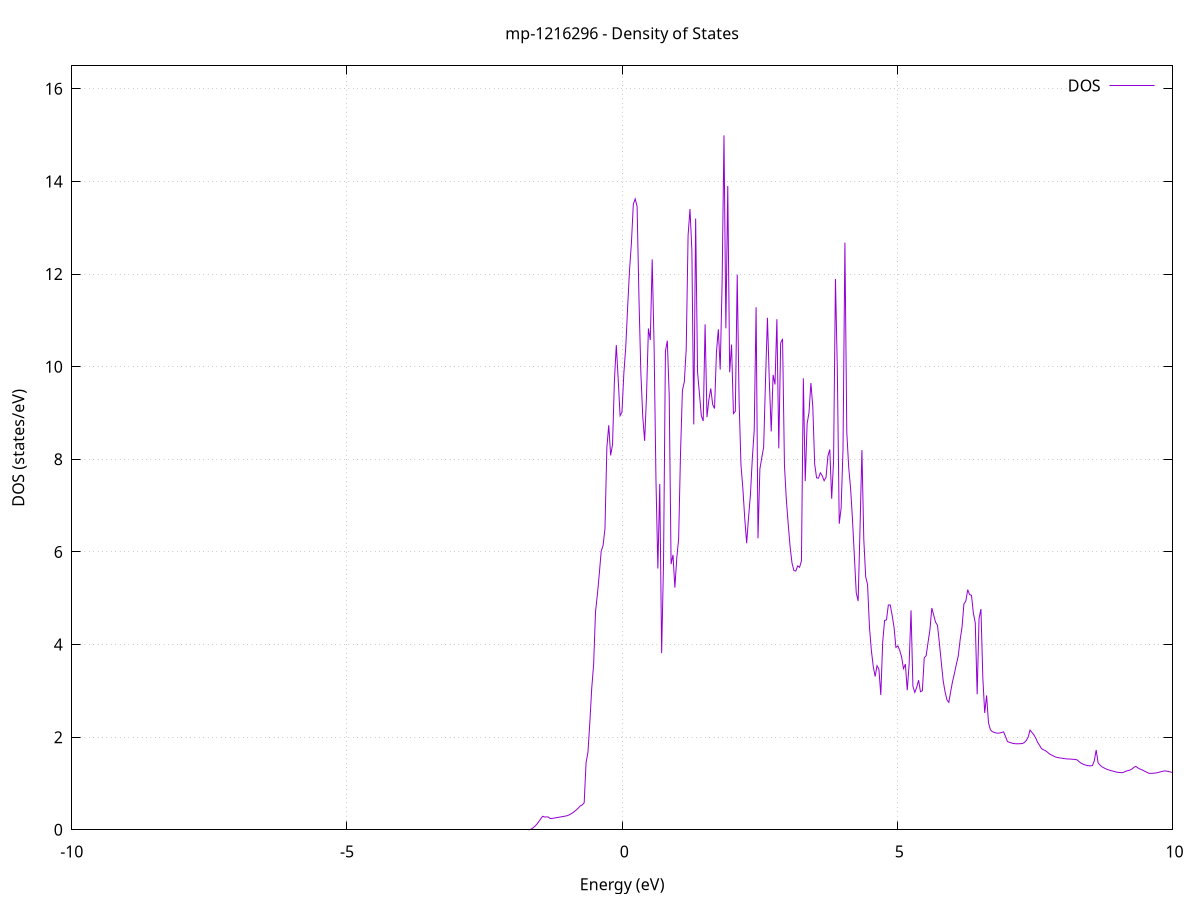 set title 'mp-1216296 - Density of States'
set xlabel 'Energy (eV)'
set ylabel 'DOS (states/eV)'
set grid
set xrange [-10:10]
set yrange [0:16.495]
set xzeroaxis lt -1
set terminal png size 800,600
set output 'mp-1216296_dos_gnuplot.png'
plot '-' using 1:2 with lines title 'DOS'
-36.563100 0.000000
-36.528800 0.000000
-36.494500 0.000000
-36.460100 0.000000
-36.425800 0.000000
-36.391500 0.000000
-36.357200 0.000000
-36.322800 0.000000
-36.288500 0.000000
-36.254200 0.000000
-36.219800 0.000000
-36.185500 0.000000
-36.151200 0.000000
-36.116900 0.000000
-36.082500 0.000000
-36.048200 0.000000
-36.013900 0.000000
-35.979500 0.000000
-35.945200 0.000000
-35.910900 0.000000
-35.876600 0.000000
-35.842200 0.000000
-35.807900 0.000000
-35.773600 0.000000
-35.739200 0.000000
-35.704900 0.000000
-35.670600 0.000000
-35.636300 0.000000
-35.601900 0.000000
-35.567600 0.000000
-35.533300 0.000000
-35.498900 0.000000
-35.464600 0.000000
-35.430300 0.000000
-35.395900 0.000000
-35.361600 0.000000
-35.327300 0.000000
-35.293000 0.000000
-35.258600 0.000000
-35.224300 0.000000
-35.190000 0.000000
-35.155600 0.000000
-35.121300 0.000000
-35.087000 0.000000
-35.052700 0.000000
-35.018300 0.000000
-34.984000 0.000000
-34.949700 0.000000
-34.915300 0.000000
-34.881000 0.000000
-34.846700 0.000000
-34.812400 0.000000
-34.778000 0.000000
-34.743700 0.000000
-34.709400 0.000000
-34.675000 0.000000
-34.640700 0.000000
-34.606400 0.000000
-34.572100 0.000000
-34.537700 0.000000
-34.503400 0.000000
-34.469100 0.000000
-34.434700 0.000000
-34.400400 0.000000
-34.366100 0.000000
-34.331800 0.000000
-34.297400 0.000000
-34.263100 0.000000
-34.228800 0.000000
-34.194400 0.000000
-34.160100 0.000000
-34.125800 0.000000
-34.091500 0.000000
-34.057100 0.000000
-34.022800 0.000000
-33.988500 0.000000
-33.954100 0.000000
-33.919800 0.000000
-33.885500 0.000000
-33.851200 0.000000
-33.816800 0.000000
-33.782500 0.000000
-33.748200 0.000000
-33.713800 0.000000
-33.679500 0.000000
-33.645200 0.000000
-33.610900 0.000000
-33.576500 0.000000
-33.542200 0.000000
-33.507900 0.000000
-33.473500 0.000000
-33.439200 5.727100
-33.404900 9.743800
-33.370600 27.306100
-33.336200 21.498800
-33.301900 7.374300
-33.267600 3.448700
-33.233200 5.599300
-33.198900 6.153700
-33.164600 7.596400
-33.130300 9.578300
-33.095900 17.807200
-33.061600 11.793300
-33.027300 9.758400
-32.992900 7.480700
-32.958600 0.000000
-32.924300 0.000000
-32.890000 0.000000
-32.855600 0.000000
-32.821300 0.000000
-32.787000 0.000000
-32.752600 0.000000
-32.718300 0.000000
-32.684000 0.000000
-32.649700 0.000000
-32.615300 0.000000
-32.581000 0.000000
-32.546700 0.000000
-32.512300 0.000000
-32.478000 0.000000
-32.443700 0.000000
-32.409400 0.000000
-32.375000 0.000000
-32.340700 0.000000
-32.306400 0.000000
-32.272000 0.000000
-32.237700 0.000000
-32.203400 0.000000
-32.169100 0.000000
-32.134700 0.000000
-32.100400 0.000000
-32.066100 0.000000
-32.031700 0.000000
-31.997400 0.000000
-31.963100 0.000000
-31.928800 0.000000
-31.894400 0.000000
-31.860100 0.000000
-31.825800 0.000000
-31.791400 0.000000
-31.757100 0.000000
-31.722800 0.000000
-31.688500 0.000000
-31.654100 0.000000
-31.619800 0.000000
-31.585500 0.000000
-31.551100 0.000000
-31.516800 0.000000
-31.482500 0.000000
-31.448200 0.000000
-31.413800 0.000000
-31.379500 0.000000
-31.345200 0.000000
-31.310800 0.000000
-31.276500 0.000000
-31.242200 0.000000
-31.207900 0.000000
-31.173500 0.000000
-31.139200 0.000000
-31.104900 0.000000
-31.070500 0.000000
-31.036200 0.000000
-31.001900 0.000000
-30.967600 0.000000
-30.933200 0.000000
-30.898900 0.000000
-30.864600 0.000000
-30.830200 0.000000
-30.795900 0.000000
-30.761600 0.000000
-30.727300 0.000000
-30.692900 0.000000
-30.658600 0.000000
-30.624300 0.000000
-30.589900 0.000000
-30.555600 0.000000
-30.521300 0.000000
-30.487000 0.000000
-30.452600 0.000000
-30.418300 0.000000
-30.384000 0.000000
-30.349600 0.000000
-30.315300 0.000000
-30.281000 0.000000
-30.246700 0.000000
-30.212300 0.000000
-30.178000 0.000000
-30.143700 0.000000
-30.109300 0.000000
-30.075000 0.000000
-30.040700 0.000000
-30.006400 0.000000
-29.972000 0.000000
-29.937700 0.000000
-29.903400 0.000000
-29.869000 0.000000
-29.834700 0.000000
-29.800400 0.000000
-29.766100 0.000000
-29.731700 0.000000
-29.697400 0.000000
-29.663100 0.000000
-29.628700 0.000000
-29.594400 0.000000
-29.560100 0.000000
-29.525800 0.000000
-29.491400 0.000000
-29.457100 0.000000
-29.422800 0.000000
-29.388400 0.000000
-29.354100 0.000000
-29.319800 0.000000
-29.285500 0.000000
-29.251100 0.000000
-29.216800 0.000000
-29.182500 0.000000
-29.148100 0.000000
-29.113800 0.000000
-29.079500 0.000000
-29.045200 0.000000
-29.010800 0.000000
-28.976500 0.000000
-28.942200 0.000000
-28.907800 0.000000
-28.873500 0.000000
-28.839200 0.000000
-28.804900 0.000000
-28.770500 0.000000
-28.736200 0.000000
-28.701900 0.000000
-28.667500 0.000000
-28.633200 0.000000
-28.598900 0.000000
-28.564600 0.000000
-28.530200 0.000000
-28.495900 0.000000
-28.461600 0.000000
-28.427200 0.000000
-28.392900 0.000000
-28.358600 0.000000
-28.324300 0.000000
-28.289900 0.000000
-28.255600 0.000000
-28.221300 0.000000
-28.186900 0.000000
-28.152600 0.000000
-28.118300 0.000000
-28.084000 0.000000
-28.049600 0.000000
-28.015300 0.000000
-27.981000 0.000000
-27.946600 0.000000
-27.912300 0.000000
-27.878000 0.000000
-27.843700 0.000000
-27.809300 0.000000
-27.775000 0.000000
-27.740700 0.000000
-27.706300 0.000000
-27.672000 0.000000
-27.637700 0.000000
-27.603400 0.000000
-27.569000 0.000000
-27.534700 0.000000
-27.500400 0.000000
-27.466000 0.000000
-27.431700 0.000000
-27.397400 0.000000
-27.363100 0.000000
-27.328700 0.000000
-27.294400 0.000000
-27.260100 0.000000
-27.225700 0.000000
-27.191400 0.000000
-27.157100 0.000000
-27.122800 0.000000
-27.088400 0.000000
-27.054100 0.000000
-27.019800 0.000000
-26.985400 0.000000
-26.951100 0.000000
-26.916800 0.000000
-26.882500 0.000000
-26.848100 0.000000
-26.813800 0.000000
-26.779500 0.000000
-26.745100 0.000000
-26.710800 0.000000
-26.676500 0.000000
-26.642200 0.000000
-26.607800 0.000000
-26.573500 0.000000
-26.539200 0.000000
-26.504800 0.000000
-26.470500 0.000000
-26.436200 0.000000
-26.401900 0.000000
-26.367500 0.000000
-26.333200 0.000000
-26.298900 0.000000
-26.264500 0.000000
-26.230200 0.000000
-26.195900 0.000000
-26.161600 0.000000
-26.127200 0.000000
-26.092900 0.000000
-26.058600 0.000000
-26.024200 0.000000
-25.989900 0.000000
-25.955600 0.000000
-25.921300 0.000000
-25.886900 0.000000
-25.852600 0.000000
-25.818300 0.000000
-25.783900 0.000000
-25.749600 0.000000
-25.715300 0.000000
-25.681000 0.000000
-25.646600 0.000000
-25.612300 0.000000
-25.578000 0.000000
-25.543600 0.000000
-25.509300 0.000000
-25.475000 0.000000
-25.440700 0.000000
-25.406300 0.000000
-25.372000 0.000000
-25.337700 0.000000
-25.303300 0.000000
-25.269000 0.000000
-25.234700 0.000000
-25.200400 0.000000
-25.166000 0.000000
-25.131700 0.000000
-25.097400 0.000000
-25.063000 0.000000
-25.028700 0.000000
-24.994400 0.000000
-24.960100 0.000000
-24.925700 0.000000
-24.891400 0.000000
-24.857100 0.000000
-24.822700 0.000000
-24.788400 0.000000
-24.754100 0.000000
-24.719800 0.000000
-24.685400 0.000000
-24.651100 0.000000
-24.616800 0.000000
-24.582400 0.000000
-24.548100 0.000000
-24.513800 0.000000
-24.479500 0.000000
-24.445100 0.000000
-24.410800 0.000000
-24.376500 0.000000
-24.342100 0.000000
-24.307800 0.000000
-24.273500 0.000000
-24.239200 0.000000
-24.204800 0.000000
-24.170500 0.000000
-24.136200 0.000000
-24.101800 0.000000
-24.067500 0.000000
-24.033200 0.000000
-23.998900 0.000000
-23.964500 0.000000
-23.930200 0.000000
-23.895900 0.000000
-23.861500 0.000000
-23.827200 0.000000
-23.792900 0.000000
-23.758600 0.000000
-23.724200 0.000000
-23.689900 0.000000
-23.655600 0.000000
-23.621200 0.000000
-23.586900 0.000000
-23.552600 0.000000
-23.518300 0.000000
-23.483900 0.000000
-23.449600 0.000000
-23.415300 0.000000
-23.380900 0.000000
-23.346600 0.000000
-23.312300 0.000000
-23.278000 0.000000
-23.243600 0.000000
-23.209300 0.000000
-23.175000 0.000000
-23.140600 0.000000
-23.106300 0.000000
-23.072000 0.000000
-23.037700 0.000000
-23.003300 0.000000
-22.969000 0.000000
-22.934700 0.000000
-22.900300 0.000000
-22.866000 0.000000
-22.831700 0.000000
-22.797400 0.000000
-22.763000 0.000000
-22.728700 0.000000
-22.694400 0.000000
-22.660000 0.000000
-22.625700 0.000000
-22.591400 0.000000
-22.557100 0.000000
-22.522700 0.000000
-22.488400 0.000000
-22.454100 0.000000
-22.419700 0.000000
-22.385400 0.000000
-22.351100 0.000000
-22.316800 0.000000
-22.282400 0.000000
-22.248100 0.000000
-22.213800 0.000000
-22.179400 0.000000
-22.145100 0.000000
-22.110800 0.000000
-22.076500 0.000000
-22.042100 0.000000
-22.007800 0.000000
-21.973500 0.000000
-21.939100 0.000000
-21.904800 0.000000
-21.870500 0.000000
-21.836200 0.000000
-21.801800 0.000000
-21.767500 0.000000
-21.733200 0.000000
-21.698800 0.000000
-21.664500 0.000000
-21.630200 0.000000
-21.595900 0.000000
-21.561500 0.000000
-21.527200 0.000000
-21.492900 0.000000
-21.458500 0.000000
-21.424200 0.000000
-21.389900 0.000000
-21.355600 0.000000
-21.321200 0.000000
-21.286900 0.000000
-21.252600 0.000000
-21.218200 0.000000
-21.183900 0.000000
-21.149600 0.000000
-21.115300 0.000000
-21.080900 0.000000
-21.046600 0.000000
-21.012300 0.000000
-20.977900 0.000000
-20.943600 0.000000
-20.909300 0.000000
-20.875000 0.000000
-20.840600 0.000000
-20.806300 0.000000
-20.772000 0.000000
-20.737600 0.000000
-20.703300 0.000000
-20.669000 0.000000
-20.634700 0.000000
-20.600300 0.000000
-20.566000 0.000000
-20.531700 0.000000
-20.497300 0.000000
-20.463000 0.000000
-20.428700 0.000000
-20.394400 0.000000
-20.360000 0.000000
-20.325700 0.000000
-20.291400 0.000000
-20.257000 0.000000
-20.222700 0.000000
-20.188400 0.000000
-20.154100 0.000000
-20.119700 0.000000
-20.085400 0.000000
-20.051100 0.000000
-20.016700 0.000000
-19.982400 0.000000
-19.948100 0.000000
-19.913800 0.000000
-19.879400 0.000000
-19.845100 0.000000
-19.810800 0.000000
-19.776400 0.000000
-19.742100 0.000000
-19.707800 0.000000
-19.673500 0.000000
-19.639100 0.000000
-19.604800 0.000000
-19.570500 0.000000
-19.536100 0.000000
-19.501800 0.000000
-19.467500 0.000000
-19.433200 0.000000
-19.398800 0.000000
-19.364500 0.000000
-19.330200 0.000000
-19.295800 0.000000
-19.261500 0.000000
-19.227200 0.000000
-19.192900 0.000000
-19.158500 0.000000
-19.124200 0.000000
-19.089900 0.000000
-19.055500 0.000000
-19.021200 0.000000
-18.986900 0.000000
-18.952600 0.000000
-18.918200 0.000000
-18.883900 0.000000
-18.849600 0.000000
-18.815200 0.000000
-18.780900 0.000000
-18.746600 0.000000
-18.712300 0.000000
-18.677900 0.000000
-18.643600 0.000000
-18.609300 0.000000
-18.574900 0.000000
-18.540600 0.000000
-18.506300 0.000000
-18.472000 0.000000
-18.437600 0.000000
-18.403300 0.000000
-18.369000 0.000000
-18.334600 0.000000
-18.300300 0.000000
-18.266000 0.000000
-18.231700 0.000000
-18.197300 0.000000
-18.163000 0.000000
-18.128700 0.000000
-18.094300 0.000000
-18.060000 0.000000
-18.025700 0.000000
-17.991400 0.000000
-17.957000 0.000000
-17.922700 0.000000
-17.888400 0.000000
-17.854000 0.000000
-17.819700 0.000000
-17.785400 0.000000
-17.751100 0.000000
-17.716700 0.000000
-17.682400 0.000000
-17.648100 0.000000
-17.613700 0.000000
-17.579400 0.000000
-17.545100 0.000000
-17.510800 0.000000
-17.476400 0.000000
-17.442100 0.000000
-17.407800 0.000000
-17.373400 0.000000
-17.339100 0.000000
-17.304800 0.000000
-17.270500 0.000000
-17.236100 0.000000
-17.201800 0.000000
-17.167500 0.000000
-17.133100 0.000000
-17.098800 0.000000
-17.064500 0.000000
-17.030200 0.000000
-16.995800 0.000000
-16.961500 0.000000
-16.927200 0.000000
-16.892800 0.000000
-16.858500 0.000000
-16.824200 0.000000
-16.789900 0.000000
-16.755500 0.000000
-16.721200 0.000000
-16.686900 0.000000
-16.652500 0.000000
-16.618200 0.000000
-16.583900 0.000000
-16.549600 0.000000
-16.515200 0.000000
-16.480900 0.000000
-16.446600 0.000000
-16.412200 0.000000
-16.377900 0.000000
-16.343600 0.000000
-16.309300 0.000000
-16.274900 0.000000
-16.240600 0.000000
-16.206300 0.000000
-16.171900 0.000000
-16.137600 0.000000
-16.103300 0.000000
-16.069000 0.000000
-16.034600 0.000000
-16.000300 0.000000
-15.966000 0.000000
-15.931600 0.000000
-15.897300 0.000000
-15.863000 0.000000
-15.828700 0.000000
-15.794300 0.000000
-15.760000 0.000000
-15.725700 0.000000
-15.691300 0.000000
-15.657000 0.000000
-15.622700 0.000000
-15.588400 0.000000
-15.554000 0.000000
-15.519700 0.000000
-15.485400 0.000000
-15.451000 0.000000
-15.416700 0.000000
-15.382400 0.000000
-15.348100 0.000000
-15.313700 0.000000
-15.279400 0.000000
-15.245100 0.000000
-15.210700 0.000000
-15.176400 0.000000
-15.142100 0.000000
-15.107800 0.000000
-15.073400 0.000000
-15.039100 0.000000
-15.004800 0.000000
-14.970400 0.000000
-14.936100 0.000000
-14.901800 0.000000
-14.867500 0.000000
-14.833100 0.000000
-14.798800 0.000000
-14.764500 0.000000
-14.730100 0.000000
-14.695800 0.000000
-14.661500 0.000000
-14.627200 0.000000
-14.592800 0.000000
-14.558500 0.000000
-14.524200 0.000000
-14.489800 0.000000
-14.455500 0.000000
-14.421200 0.000000
-14.386900 0.000000
-14.352500 0.000000
-14.318200 0.000000
-14.283900 0.000000
-14.249500 0.000000
-14.215200 0.000000
-14.180900 0.000000
-14.146600 0.000000
-14.112200 0.000000
-14.077900 0.000000
-14.043600 0.000000
-14.009200 0.000000
-13.974900 0.000000
-13.940600 0.000000
-13.906300 0.000000
-13.871900 0.000000
-13.837600 0.000000
-13.803300 0.000000
-13.768900 0.000000
-13.734600 0.000000
-13.700300 0.000000
-13.666000 0.000000
-13.631600 0.000000
-13.597300 0.000000
-13.563000 0.000000
-13.528600 0.000000
-13.494300 0.000000
-13.460000 0.000000
-13.425700 0.000000
-13.391300 0.000000
-13.357000 0.000000
-13.322700 0.000000
-13.288300 0.000000
-13.254000 0.000000
-13.219700 0.000000
-13.185400 0.000000
-13.151000 0.000000
-13.116700 0.000000
-13.082400 0.000000
-13.048000 0.000000
-13.013700 0.000000
-12.979400 0.000000
-12.945100 0.000000
-12.910700 0.000000
-12.876400 0.000000
-12.842100 0.000000
-12.807700 0.000000
-12.773400 0.000000
-12.739100 0.000000
-12.704800 0.000000
-12.670400 0.000000
-12.636100 0.000000
-12.601800 0.000000
-12.567400 0.000000
-12.533100 0.000000
-12.498800 0.000000
-12.464500 0.000000
-12.430100 0.000000
-12.395800 0.000000
-12.361500 0.000000
-12.327100 0.000000
-12.292800 0.000000
-12.258500 0.000000
-12.224200 0.000000
-12.189800 0.000000
-12.155500 0.000000
-12.121200 0.000000
-12.086800 0.000000
-12.052500 0.000000
-12.018200 0.000000
-11.983900 0.000000
-11.949500 0.000000
-11.915200 0.000000
-11.880900 0.000000
-11.846500 0.000000
-11.812200 0.000000
-11.777900 0.000000
-11.743600 0.000000
-11.709200 0.000000
-11.674900 0.000000
-11.640600 0.000000
-11.606200 0.000000
-11.571900 0.000000
-11.537600 0.000000
-11.503300 0.000000
-11.468900 0.000000
-11.434600 0.000000
-11.400300 0.000000
-11.365900 0.000000
-11.331600 0.000000
-11.297300 0.000000
-11.263000 0.000000
-11.228600 0.000000
-11.194300 0.000000
-11.160000 0.000000
-11.125600 0.000000
-11.091300 0.000000
-11.057000 0.000000
-11.022700 0.000000
-10.988300 0.000000
-10.954000 0.000000
-10.919700 0.000000
-10.885300 0.000000
-10.851000 0.000000
-10.816700 0.000000
-10.782400 0.000000
-10.748000 0.000000
-10.713700 0.000000
-10.679400 0.000000
-10.645000 0.000000
-10.610700 0.000000
-10.576400 0.000000
-10.542100 0.000000
-10.507700 0.000000
-10.473400 0.000000
-10.439100 0.000000
-10.404700 0.000000
-10.370400 0.000000
-10.336100 0.000000
-10.301800 0.000000
-10.267400 0.000000
-10.233100 0.000000
-10.198800 0.000000
-10.164400 0.000000
-10.130100 0.000000
-10.095800 0.000000
-10.061500 0.000000
-10.027100 0.000000
-9.992800 0.000000
-9.958500 0.000000
-9.924100 0.000000
-9.889800 0.000000
-9.855500 0.000000
-9.821200 0.000000
-9.786800 0.000000
-9.752500 0.000000
-9.718200 0.000000
-9.683800 0.000000
-9.649500 0.000000
-9.615200 0.000000
-9.580900 0.000000
-9.546500 0.000000
-9.512200 0.000000
-9.477900 0.000000
-9.443500 0.000000
-9.409200 0.000000
-9.374900 0.000000
-9.340600 0.000000
-9.306200 0.000000
-9.271900 0.000000
-9.237600 0.000000
-9.203200 0.000000
-9.168900 0.000000
-9.134600 0.000000
-9.100300 0.000000
-9.065900 0.000000
-9.031600 0.000000
-8.997300 0.000000
-8.962900 0.000000
-8.928600 0.000000
-8.894300 0.000000
-8.859900 0.000000
-8.825600 0.000000
-8.791300 0.000000
-8.757000 0.000000
-8.722600 0.000000
-8.688300 0.000000
-8.654000 0.000000
-8.619600 0.000000
-8.585300 0.000000
-8.551000 0.000000
-8.516700 0.000000
-8.482300 0.000000
-8.448000 0.000000
-8.413700 0.000000
-8.379300 0.000000
-8.345000 0.000000
-8.310700 0.000000
-8.276400 0.000000
-8.242000 0.000000
-8.207700 0.000000
-8.173400 0.000000
-8.139000 0.000000
-8.104700 0.000000
-8.070400 0.000000
-8.036100 0.000000
-8.001700 0.000000
-7.967400 0.000000
-7.933100 0.000000
-7.898700 0.000000
-7.864400 0.000000
-7.830100 0.000000
-7.795800 0.000000
-7.761400 0.000000
-7.727100 0.000000
-7.692800 0.000000
-7.658400 0.000000
-7.624100 0.000000
-7.589800 0.000000
-7.555500 0.000000
-7.521100 0.000000
-7.486800 0.000000
-7.452500 0.000000
-7.418100 0.000000
-7.383800 0.000000
-7.349500 0.000000
-7.315200 0.000000
-7.280800 0.000000
-7.246500 0.000000
-7.212200 0.000000
-7.177800 0.000000
-7.143500 0.000000
-7.109200 0.000000
-7.074900 0.000000
-7.040500 0.000000
-7.006200 0.000000
-6.971900 0.000000
-6.937500 0.000000
-6.903200 0.000000
-6.868900 0.000000
-6.834600 0.000000
-6.800200 0.000000
-6.765900 0.000000
-6.731600 0.000000
-6.697200 0.000000
-6.662900 0.000000
-6.628600 0.000000
-6.594300 0.000000
-6.559900 0.000000
-6.525600 0.000000
-6.491300 0.000000
-6.456900 0.000000
-6.422600 0.000000
-6.388300 0.000000
-6.354000 0.000000
-6.319600 0.000000
-6.285300 0.000000
-6.251000 0.000000
-6.216600 0.000000
-6.182300 0.000000
-6.148000 0.000000
-6.113700 0.000000
-6.079300 0.000000
-6.045000 0.000000
-6.010700 0.000000
-5.976300 0.000000
-5.942000 0.000000
-5.907700 0.000000
-5.873400 0.000000
-5.839000 0.000000
-5.804700 0.000000
-5.770400 0.000000
-5.736000 0.000000
-5.701700 0.000000
-5.667400 0.000000
-5.633100 0.000000
-5.598700 0.000000
-5.564400 0.000000
-5.530100 0.000000
-5.495700 0.000000
-5.461400 0.000000
-5.427100 0.000000
-5.392800 0.000000
-5.358400 0.000000
-5.324100 0.000000
-5.289800 0.000000
-5.255400 0.000000
-5.221100 0.000000
-5.186800 0.000000
-5.152500 0.000000
-5.118100 0.000000
-5.083800 0.000000
-5.049500 0.000000
-5.015100 0.000000
-4.980800 0.000000
-4.946500 0.000000
-4.912200 0.000000
-4.877800 0.000000
-4.843500 0.000000
-4.809200 0.000000
-4.774800 0.000000
-4.740500 0.000000
-4.706200 0.000000
-4.671900 0.000000
-4.637500 0.000000
-4.603200 0.000000
-4.568900 0.000000
-4.534500 0.000000
-4.500200 0.000000
-4.465900 0.000000
-4.431600 0.000000
-4.397200 0.000000
-4.362900 0.000000
-4.328600 0.000000
-4.294200 0.000000
-4.259900 0.000000
-4.225600 0.000000
-4.191300 0.000000
-4.156900 0.000000
-4.122600 0.000000
-4.088300 0.000000
-4.053900 0.000000
-4.019600 0.000000
-3.985300 0.000000
-3.951000 0.000000
-3.916600 0.000000
-3.882300 0.000000
-3.848000 0.000000
-3.813600 0.000000
-3.779300 0.000000
-3.745000 0.000000
-3.710700 0.000000
-3.676300 0.000000
-3.642000 0.000000
-3.607700 0.000000
-3.573300 0.000000
-3.539000 0.000000
-3.504700 0.000000
-3.470400 0.000000
-3.436000 0.000000
-3.401700 0.000000
-3.367400 0.000000
-3.333000 0.000000
-3.298700 0.000000
-3.264400 0.000000
-3.230100 0.000000
-3.195700 0.000000
-3.161400 0.000000
-3.127100 0.000000
-3.092700 0.000000
-3.058400 0.000000
-3.024100 0.000000
-2.989800 0.000000
-2.955400 0.000000
-2.921100 0.000000
-2.886800 0.000000
-2.852400 0.000000
-2.818100 0.000000
-2.783800 0.000000
-2.749500 0.000000
-2.715100 0.000000
-2.680800 0.000000
-2.646500 0.000000
-2.612100 0.000000
-2.577800 0.000000
-2.543500 0.000000
-2.509200 0.000000
-2.474800 0.000000
-2.440500 0.000000
-2.406200 0.000000
-2.371800 0.000000
-2.337500 0.000000
-2.303200 0.000000
-2.268900 0.000000
-2.234500 0.000000
-2.200200 0.000000
-2.165900 0.000000
-2.131500 0.000000
-2.097200 0.000000
-2.062900 0.000000
-2.028600 0.000000
-1.994200 0.000000
-1.959900 0.000000
-1.925600 0.000000
-1.891200 0.000000
-1.856900 0.000000
-1.822600 0.000000
-1.788300 0.000000
-1.753900 0.000000
-1.719600 0.000000
-1.685300 0.000800
-1.650900 0.016800
-1.616600 0.043400
-1.582300 0.078700
-1.548000 0.123700
-1.513600 0.179800
-1.479300 0.235800
-1.445000 0.291900
-1.410600 0.275800
-1.376300 0.278000
-1.342000 0.274800
-1.307700 0.243800
-1.273300 0.244500
-1.239000 0.251800
-1.204700 0.259100
-1.170300 0.266400
-1.136000 0.273700
-1.101700 0.281000
-1.067400 0.288300
-1.033000 0.295600
-0.998700 0.303900
-0.964400 0.320600
-0.930000 0.342800
-0.895700 0.369300
-0.861400 0.400100
-0.827100 0.435100
-0.792700 0.474500
-0.758400 0.517700
-0.724100 0.538100
-0.689700 0.583600
-0.655400 1.451200
-0.621100 1.675900
-0.586800 2.325200
-0.552400 3.057500
-0.518100 3.574600
-0.483800 4.708000
-0.449400 5.083100
-0.415100 5.525900
-0.380800 6.013300
-0.346500 6.140500
-0.312100 6.501500
-0.277800 8.248100
-0.243500 8.734700
-0.209100 8.084800
-0.174800 8.315000
-0.140500 9.696200
-0.106200 10.465900
-0.071800 9.729200
-0.037500 8.941700
-0.003200 9.018600
0.031200 9.857500
0.065500 10.423400
0.099800 11.281800
0.134100 12.085200
0.168500 12.667700
0.202800 13.505800
0.237100 13.622500
0.271500 13.461500
0.305800 11.476500
0.340100 9.866600
0.374400 8.924600
0.408800 8.398200
0.443100 9.379500
0.477400 10.823900
0.511800 10.576900
0.546100 12.316100
0.580400 10.452000
0.614700 7.536300
0.649100 5.640600
0.683400 7.464300
0.717700 3.813800
0.752100 5.784100
0.786400 10.331800
0.820700 10.561300
0.855000 9.387000
0.889400 5.736100
0.923700 5.936600
0.958000 5.228400
0.992400 5.864100
1.026700 6.283300
1.061000 8.147800
1.095300 9.492600
1.129700 9.672000
1.164000 10.377900
1.198300 12.834200
1.232700 13.403700
1.267000 12.513000
1.301300 8.752800
1.335600 13.197800
1.370000 9.885200
1.404300 9.416700
1.438600 8.942800
1.473000 8.827200
1.507300 10.914400
1.541600 8.911100
1.575900 9.287000
1.610300 9.529500
1.644600 9.183700
1.678900 9.096000
1.713300 10.309300
1.747600 10.807200
1.781900 9.937500
1.816200 11.801100
1.850600 14.995500
1.884900 10.827500
1.919200 13.901800
1.953600 9.879400
1.987900 10.476900
2.022200 8.986600
2.056500 9.035700
2.090900 11.986400
2.125200 9.249900
2.159500 7.868300
2.193900 7.364700
2.228200 6.714900
2.262500 6.187900
2.296800 6.743000
2.331200 7.237400
2.365500 8.020900
2.399800 8.627700
2.434200 11.282200
2.468500 6.295200
2.502800 7.793500
2.537100 8.033100
2.571500 8.265200
2.605800 9.736400
2.640100 11.056600
2.674500 9.679000
2.708800 8.601100
2.743100 9.822900
2.777400 9.616400
2.811800 11.025000
2.846100 8.236500
2.880400 10.510400
2.914800 10.600300
2.949100 7.871900
2.983400 7.129300
3.017700 6.596500
3.052100 6.109100
3.086400 5.759100
3.120700 5.599000
3.155100 5.586700
3.189400 5.699100
3.223700 5.667700
3.258000 5.807400
3.292400 9.748000
3.326700 7.528400
3.361000 8.764900
3.395400 9.013200
3.429700 9.646600
3.464000 9.138700
3.498300 7.900200
3.532700 7.600700
3.567000 7.590400
3.601300 7.707900
3.635700 7.643400
3.670000 7.536800
3.704300 7.609100
3.738600 8.070600
3.773000 8.210700
3.807300 7.146800
3.841600 7.964500
3.876000 11.896200
3.910300 9.896700
3.944600 6.608000
3.978900 6.948300
4.013300 8.219000
4.047600 12.678500
4.081900 8.585200
4.116300 7.831800
4.150600 7.378000
4.184900 6.711900
4.219200 5.918800
4.253600 5.120500
4.287900 4.938100
4.322200 6.501900
4.356600 8.200900
4.390900 6.267000
4.425200 5.466400
4.459500 5.290600
4.493900 4.373700
4.528200 3.874900
4.562500 3.527500
4.596900 3.309900
4.631200 3.543600
4.665500 3.463400
4.699800 2.910900
4.734200 4.045500
4.768500 4.518800
4.802800 4.532600
4.837200 4.854900
4.871500 4.854300
4.905800 4.631200
4.940100 4.377500
4.974500 3.937800
5.008800 3.969900
5.043100 3.877400
5.077500 3.732400
5.111800 3.479600
5.146100 3.577200
5.180400 3.013800
5.214800 3.583800
5.249100 4.737700
5.283400 3.096600
5.317800 2.966500
5.352100 3.075600
5.386400 3.229400
5.420700 2.981700
5.455100 3.001100
5.489400 3.714700
5.523700 3.759000
5.558100 4.044900
5.592400 4.318500
5.626700 4.788000
5.661000 4.634100
5.695400 4.481200
5.729700 4.416600
5.764000 4.034500
5.798400 3.624500
5.832700 3.222000
5.867000 2.981900
5.901300 2.808000
5.935700 2.751400
5.970000 2.987100
6.004300 3.207900
6.038700 3.382300
6.073000 3.575200
6.107300 3.754100
6.141600 4.103000
6.176000 4.379700
6.210300 4.878400
6.244600 4.936500
6.279000 5.183700
6.313300 5.077900
6.347600 5.063100
6.381900 4.676500
6.416300 4.468100
6.450600 2.926700
6.484900 4.565500
6.519300 4.765700
6.553600 3.281500
6.587900 2.521800
6.622200 2.900800
6.656600 2.310500
6.690900 2.160300
6.725200 2.120300
6.759600 2.101900
6.793900 2.090900
6.828200 2.086900
6.862500 2.089000
6.896900 2.102700
6.931200 2.113400
6.965500 2.015200
6.999900 1.906200
7.034200 1.887700
7.068500 1.877600
7.102800 1.864100
7.137200 1.858800
7.171500 1.857300
7.205800 1.857400
7.240200 1.859100
7.274500 1.862400
7.308800 1.884500
7.343100 1.927400
7.377500 2.000300
7.411800 2.154400
7.446100 2.101400
7.480500 2.051600
7.514800 1.980600
7.549100 1.888000
7.583400 1.828100
7.617800 1.754100
7.652100 1.729600
7.686400 1.710400
7.720800 1.683600
7.755100 1.646300
7.789400 1.620300
7.823700 1.601800
7.858100 1.579500
7.892400 1.565400
7.926700 1.557200
7.961100 1.550400
7.995400 1.544000
8.029700 1.537800
8.064000 1.532600
8.098400 1.529100
8.132700 1.527200
8.167000 1.524500
8.201400 1.521000
8.235700 1.517500
8.270000 1.507700
8.304300 1.470100
8.338700 1.437500
8.373000 1.419000
8.407300 1.402000
8.441700 1.390500
8.476000 1.382700
8.510300 1.380700
8.544600 1.386300
8.579000 1.488600
8.613300 1.722600
8.647600 1.446800
8.682000 1.399200
8.716300 1.361400
8.750600 1.338700
8.784900 1.317800
8.819300 1.302000
8.853600 1.286800
8.887900 1.275600
8.922300 1.265500
8.956600 1.254100
8.990900 1.243400
9.025200 1.238200
9.059600 1.234300
9.093900 1.233300
9.128200 1.250300
9.162600 1.269000
9.196900 1.278600
9.231200 1.291400
9.265500 1.314200
9.299900 1.348800
9.334200 1.369300
9.368500 1.337600
9.402900 1.314000
9.437200 1.299000
9.471500 1.279400
9.505800 1.258300
9.540200 1.237900
9.574500 1.217400
9.608800 1.218500
9.643200 1.220600
9.677500 1.223100
9.711800 1.229300
9.746100 1.239800
9.780500 1.250500
9.814800 1.261100
9.849100 1.270600
9.883500 1.268100
9.917800 1.261900
9.952100 1.252000
9.986400 1.240400
10.020800 1.231700
10.055100 1.223800
10.089400 1.215600
10.123800 1.207000
10.158100 1.197700
10.192400 1.187900
10.226700 1.178100
10.261100 1.113500
10.295400 1.103100
10.329700 1.093200
10.364100 1.077300
10.398400 1.054700
10.432700 1.389100
10.467000 1.094500
10.501400 0.986800
10.535700 0.987400
10.570000 0.989900
10.604400 1.003000
10.638700 1.032800
10.673000 1.052400
10.707300 1.045600
10.741700 1.019400
10.776000 0.969300
10.810300 0.899000
10.844700 0.854700
10.879000 0.832800
10.913300 0.817400
10.947600 0.808900
10.982000 0.804600
11.016300 0.804400
11.050600 0.808500
11.085000 0.816800
11.119300 0.828100
11.153600 0.873600
11.187900 0.879000
11.222300 0.853200
11.256600 0.837900
11.290900 0.833100
11.325300 0.831400
11.359600 0.827800
11.393900 0.830700
11.428200 0.820900
11.462600 0.802300
11.496900 0.781300
11.531200 0.761000
11.565600 0.740800
11.599900 0.723700
11.634200 0.708000
11.668500 0.693700
11.702900 0.679800
11.737200 0.658700
11.771500 0.634900
11.805900 0.611100
11.840200 0.591900
11.874500 0.580900
11.908800 0.575400
11.943200 0.567700
11.977500 0.558400
12.011800 0.548300
12.046200 0.538400
12.080500 0.537500
12.114800 0.534900
12.149100 0.527100
12.183500 0.514100
12.217800 0.497300
12.252100 0.480000
12.286500 0.462500
12.320800 0.444800
12.355100 0.426900
12.389400 0.407900
12.423800 0.388500
12.458100 0.370100
12.492400 0.550900
12.526800 0.894900
12.561100 1.676500
12.595400 1.598500
12.629700 2.195800
12.664100 2.040300
12.698400 1.992500
12.732700 2.222000
12.767100 2.377500
12.801400 2.122200
12.835700 1.874200
12.870000 1.729700
12.904400 1.621400
12.938700 1.502400
12.973000 1.539000
13.007400 1.649100
13.041700 1.738500
13.076000 1.708800
13.110300 1.650800
13.144700 1.712800
13.179000 1.864800
13.213300 1.909600
13.247700 1.890900
13.282000 1.913900
13.316300 1.925700
13.350600 1.914500
13.385000 1.865100
13.419300 1.794500
13.453600 1.790100
13.488000 1.822800
13.522300 1.898100
13.556600 1.895000
13.590900 1.842900
13.625300 1.787500
13.659600 1.733800
13.693900 1.681400
13.728300 1.628000
13.762600 1.559800
13.796900 1.510300
13.831200 1.507600
13.865600 1.465400
13.899900 1.395100
13.934200 1.358200
13.968600 1.340100
14.002900 1.328600
14.037200 1.317600
14.071500 1.319400
14.105900 1.320200
14.140200 1.305100
14.174500 1.248200
14.208900 1.193400
14.243200 1.155300
14.277500 1.131000
14.311800 1.110300
14.346200 1.100700
14.380500 1.098800
14.414800 1.098700
14.449200 1.104000
14.483500 1.115400
14.517800 1.138600
14.552100 1.173800
14.586500 1.221000
14.620800 1.341700
14.655100 1.272300
14.689500 1.310700
14.723800 1.327900
14.758100 1.369000
14.792400 1.410300
14.826800 1.445700
14.861100 1.490100
14.895400 1.536500
14.929800 1.575300
14.964100 1.588400
14.998400 1.574500
15.032700 1.546300
15.067100 1.515200
15.101400 1.476800
15.135700 1.437700
15.170100 1.412900
15.204400 1.398000
15.238700 1.392300
15.273000 1.387200
15.307400 1.384700
15.341700 1.374800
15.376000 1.374800
15.410400 1.365400
15.444700 1.347300
15.479000 1.361400
15.513300 1.357500
15.547700 1.358800
15.582000 1.375800
15.616300 1.401700
15.650700 1.412500
15.685000 1.425600
15.719300 1.442700
15.753600 1.466200
15.788000 1.576000
15.822300 1.826800
15.856600 2.138600
15.891000 2.369200
15.925300 2.618400
15.959600 2.777900
15.993900 2.643600
16.028300 2.469100
16.062600 2.429400
16.096900 2.398300
16.131300 2.341000
16.165600 2.314000
16.199900 2.352600
16.234200 2.401100
16.268600 2.481900
16.302900 2.538800
16.337200 2.474600
16.371600 2.343900
16.405900 2.246300
16.440200 2.137900
16.474500 2.059700
16.508900 2.018300
16.543200 2.008800
16.577500 2.309900
16.611900 2.243300
16.646200 2.203800
16.680500 2.227800
16.714800 2.297300
16.749200 2.266000
16.783500 2.232300
16.817800 2.208300
16.852200 2.189900
16.886500 2.178000
16.920800 2.178400
16.955100 2.192300
16.989500 2.214000
17.023800 2.242300
17.058100 2.283600
17.092500 2.340200
17.126800 2.416400
17.161100 2.480700
17.195400 2.505800
17.229800 2.521000
17.264100 2.523500
17.298400 2.516100
17.332800 2.490600
17.367100 2.463900
17.401400 2.490300
17.435800 2.540700
17.470100 2.529900
17.504400 2.537900
17.538700 2.535200
17.573100 2.536000
17.607400 2.545000
17.641700 2.549300
17.676100 2.574500
17.710400 2.598800
17.744700 2.612900
17.779000 2.623400
17.813400 2.630700
17.847700 2.619500
17.882000 2.590700
17.916400 2.567700
17.950700 2.564900
17.985000 2.558000
18.019300 2.543700
18.053700 2.524900
18.088000 2.489200
18.122300 2.438900
18.156700 2.393600
18.191000 2.332800
18.225300 2.278500
18.259600 2.389300
18.294000 2.292900
18.328300 2.304500
18.362600 2.338500
18.397000 2.396600
18.431300 2.459100
18.465600 2.452400
18.499900 2.507000
18.534300 2.564300
18.568600 2.582100
18.602900 2.625000
18.637300 2.728200
18.671600 2.984500
18.705900 2.809500
18.740200 2.848200
18.774600 2.859100
18.808900 2.840000
18.843200 2.789800
18.877600 2.715600
18.911900 2.687500
18.946200 2.659800
18.980500 2.666400
19.014900 2.710400
19.049200 2.782000
19.083500 2.734700
19.117900 2.683600
19.152200 2.645500
19.186500 2.611200
19.220800 2.583500
19.255200 2.568300
19.289500 2.586600
19.323800 2.608000
19.358200 2.611700
19.392500 2.608900
19.426800 2.606900
19.461100 2.609200
19.495500 2.614200
19.529800 2.627700
19.564100 2.636800
19.598500 2.646100
19.632800 2.657200
19.667100 2.667900
19.701400 2.674400
19.735800 2.691200
19.770100 2.727900
19.804400 2.807700
19.838800 2.979100
19.873100 3.073700
19.907400 3.040100
19.941700 2.976400
19.976100 2.928300
20.010400 2.910300
20.044700 2.902300
20.079100 2.863700
20.113400 2.824500
20.147700 2.845400
20.182000 2.874800
20.216400 2.886300
20.250700 2.876000
20.285000 2.828500
20.319400 2.721000
20.353700 2.664700
20.388000 2.611000
20.422300 2.560800
20.456700 2.525300
20.491000 2.499600
20.525300 2.483600
20.559700 2.466200
20.594000 2.448900
20.628300 2.432300
20.662600 2.417600
20.697000 2.406500
20.731300 2.399600
20.765600 2.409400
20.800000 2.434300
20.834300 2.480500
20.868600 2.553400
20.902900 2.644600
20.937300 2.750700
20.971600 2.853200
21.005900 2.928400
21.040300 2.978700
21.074600 2.997900
21.108900 3.003100
21.143200 2.944700
21.177600 2.888800
21.211900 2.845300
21.246200 2.814400
21.280600 2.796400
21.314900 2.813400
21.349200 2.813800
21.383500 2.811300
21.417900 2.817500
21.452200 2.834600
21.486500 2.859200
21.520900 2.883100
21.555200 2.914800
21.589500 2.940500
21.623800 2.962600
21.658200 3.003700
21.692500 3.021000
21.726800 3.305400
21.761200 3.163700
21.795500 3.024500
21.829800 2.899600
21.864100 2.824200
21.898500 2.756400
21.932800 2.719700
21.967100 2.694400
22.001500 2.693000
22.035800 2.733900
22.070100 2.834300
22.104400 2.809600
22.138800 2.841900
22.173100 2.877500
22.207400 2.911500
22.241800 2.946500
22.276100 2.970700
22.310400 2.974300
22.344700 2.933000
22.379100 2.907700
22.413400 2.855400
22.447700 2.797300
22.482100 2.730200
22.516400 2.709400
22.550700 2.688200
22.585000 2.665500
22.619400 2.646600
22.653700 2.707800
22.688000 2.758200
22.722400 2.738300
22.756700 2.699500
22.791000 2.677800
22.825300 2.694300
22.859700 2.651600
22.894000 2.499500
22.928300 2.466400
22.962700 2.484600
22.997000 2.498700
23.031300 2.514500
23.065600 2.547900
23.100000 2.637900
23.134300 2.648800
23.168600 2.996900
23.203000 2.875800
23.237300 2.744100
23.271600 2.707500
23.305900 2.361900
23.340300 2.319700
23.374600 2.301500
23.408900 2.324500
23.443300 2.620200
23.477600 2.485900
23.511900 2.323600
23.546200 2.263500
23.580600 2.221100
23.614900 2.191000
23.649200 2.163800
23.683600 2.179200
23.717900 2.141600
23.752200 2.086400
23.786500 2.040200
23.820900 1.996800
23.855200 1.961900
23.889500 1.936800
23.923900 1.921700
23.958200 1.917600
23.992500 1.922400
24.026800 1.959900
24.061200 1.970400
24.095500 1.957600
24.129800 1.935300
24.164200 1.905600
24.198500 1.896300
24.232800 1.880700
24.267100 1.861900
24.301500 1.840900
24.335800 1.827100
24.370100 1.825600
24.404500 1.834200
24.438800 1.853500
24.473100 1.883800
24.507400 1.886500
24.541800 1.855500
24.576100 1.837100
24.610400 1.910400
24.644800 1.752100
24.679100 1.763300
24.713400 1.801000
24.747700 1.872800
24.782100 2.010700
24.816400 2.276400
24.850700 2.535400
24.885100 2.774700
24.919400 2.904100
24.953700 2.861400
24.988000 2.739800
25.022400 2.745200
25.056700 2.849600
25.091000 2.982700
25.125400 3.120800
25.159700 3.307800
25.194000 3.498500
25.228300 3.736200
25.262700 4.074600
25.297000 4.461200
25.331300 5.079200
25.365700 5.581700
25.400000 5.573300
25.434300 5.908700
25.468600 6.382300
25.503000 7.195100
25.537300 8.266000
25.571600 9.489700
25.606000 11.305400
25.640300 16.076500
25.674600 27.237300
25.708900 24.783800
25.743300 21.446700
25.777600 18.323700
25.811900 16.477200
25.846300 18.450900
25.880600 24.601000
25.914900 38.032600
25.949200 37.892800
25.983600 24.225800
26.017900 15.565800
26.052200 12.785000
26.086600 10.517200
26.120900 8.670900
26.155200 7.619900
26.189500 7.310200
26.223900 7.109900
26.258200 7.001600
26.292500 6.981300
26.326900 6.575900
26.361200 6.388600
26.395500 6.547700
26.429800 6.901900
26.464200 6.834900
26.498500 7.014900
26.532800 7.398900
26.567200 8.457600
26.601500 9.041900
26.635800 12.719400
26.670100 17.526800
26.704500 26.525400
26.738800 68.997000
26.773100 45.935900
26.807500 30.801500
26.841800 32.644000
26.876100 29.272700
26.910400 20.092600
26.944800 12.488000
26.979100 9.166600
27.013400 7.302000
27.047800 6.575000
27.082100 5.999600
27.116400 5.499900
27.150700 5.349300
27.185100 4.903100
27.219400 4.528200
27.253700 3.931000
27.288100 3.398800
27.322400 3.182500
27.356700 3.232300
27.391000 3.205100
27.425400 3.092300
27.459700 2.979900
27.494000 2.945700
27.528400 2.836400
27.562700 2.687200
27.597000 2.549000
27.631300 2.476600
27.665700 2.421800
27.700000 2.379000
27.734300 2.361700
27.768700 2.338600
27.803000 2.474000
27.837300 2.291200
27.871600 2.223400
27.906000 2.196800
27.940300 2.163400
27.974600 2.139400
28.009000 2.102900
28.043300 2.068100
28.077600 2.041600
28.111900 2.027200
28.146300 1.972900
28.180600 1.896200
28.214900 1.817500
28.249300 1.735400
28.283600 1.644400
28.317900 1.532100
28.352200 1.405400
28.386600 1.256600
28.420900 1.113600
28.455200 0.996400
28.489600 0.921300
28.523900 0.840500
28.558200 0.757500
28.592500 0.678500
28.626900 0.611800
28.661200 0.567000
28.695500 0.471900
28.729900 0.318100
28.764200 0.164100
28.798500 0.101900
28.832800 0.061500
28.867200 0.033500
28.901500 0.014900
28.935800 0.004600
28.970200 0.000000
29.004500 0.000000
29.038800 0.000000
29.073100 0.000000
29.107500 0.000000
29.141800 0.000000
29.176100 0.000000
29.210500 0.000000
29.244800 0.000000
29.279100 0.000000
29.313400 0.000000
29.347800 0.000000
29.382100 0.000000
29.416400 0.000000
29.450800 0.000000
29.485100 0.000000
29.519400 0.000000
29.553700 0.000000
29.588100 0.000000
29.622400 0.000000
29.656700 0.000000
29.691100 0.000000
29.725400 0.000000
29.759700 0.000000
29.794000 0.000000
29.828400 0.000000
29.862700 0.000000
29.897000 0.000000
29.931400 0.000000
29.965700 0.000000
30.000000 0.000000
30.034300 0.000000
30.068700 0.000000
30.103000 0.000000
30.137300 0.000000
30.171700 0.000000
30.206000 0.000000
30.240300 0.000000
30.274600 0.000000
30.309000 0.000000
30.343300 0.000000
30.377600 0.000000
30.412000 0.000000
30.446300 0.000000
30.480600 0.000000
30.514900 0.000000
30.549300 0.000000
30.583600 0.000000
30.617900 0.000000
30.652300 0.000000
30.686600 0.000000
30.720900 0.000000
30.755200 0.000000
30.789600 0.000000
30.823900 0.000000
30.858200 0.000000
30.892600 0.000000
30.926900 0.000000
30.961200 0.000000
30.995500 0.000000
31.029900 0.000000
31.064200 0.000000
31.098500 0.000000
31.132900 0.000000
31.167200 0.000000
31.201500 0.000000
31.235800 0.000000
31.270200 0.000000
31.304500 0.000000
31.338800 0.000000
31.373200 0.000000
31.407500 0.000000
31.441800 0.000000
31.476100 0.000000
31.510500 0.000000
31.544800 0.000000
31.579100 0.000000
31.613500 0.000000
31.647800 0.000000
31.682100 0.000000
31.716400 0.000000
31.750800 0.000000
31.785100 0.000000
31.819400 0.000000
31.853800 0.000000
31.888100 0.000000
31.922400 0.000000
31.956700 0.000000
31.991100 0.000000
32.025400 0.000000
32.059700 0.000000
32.094100 0.000000
e
